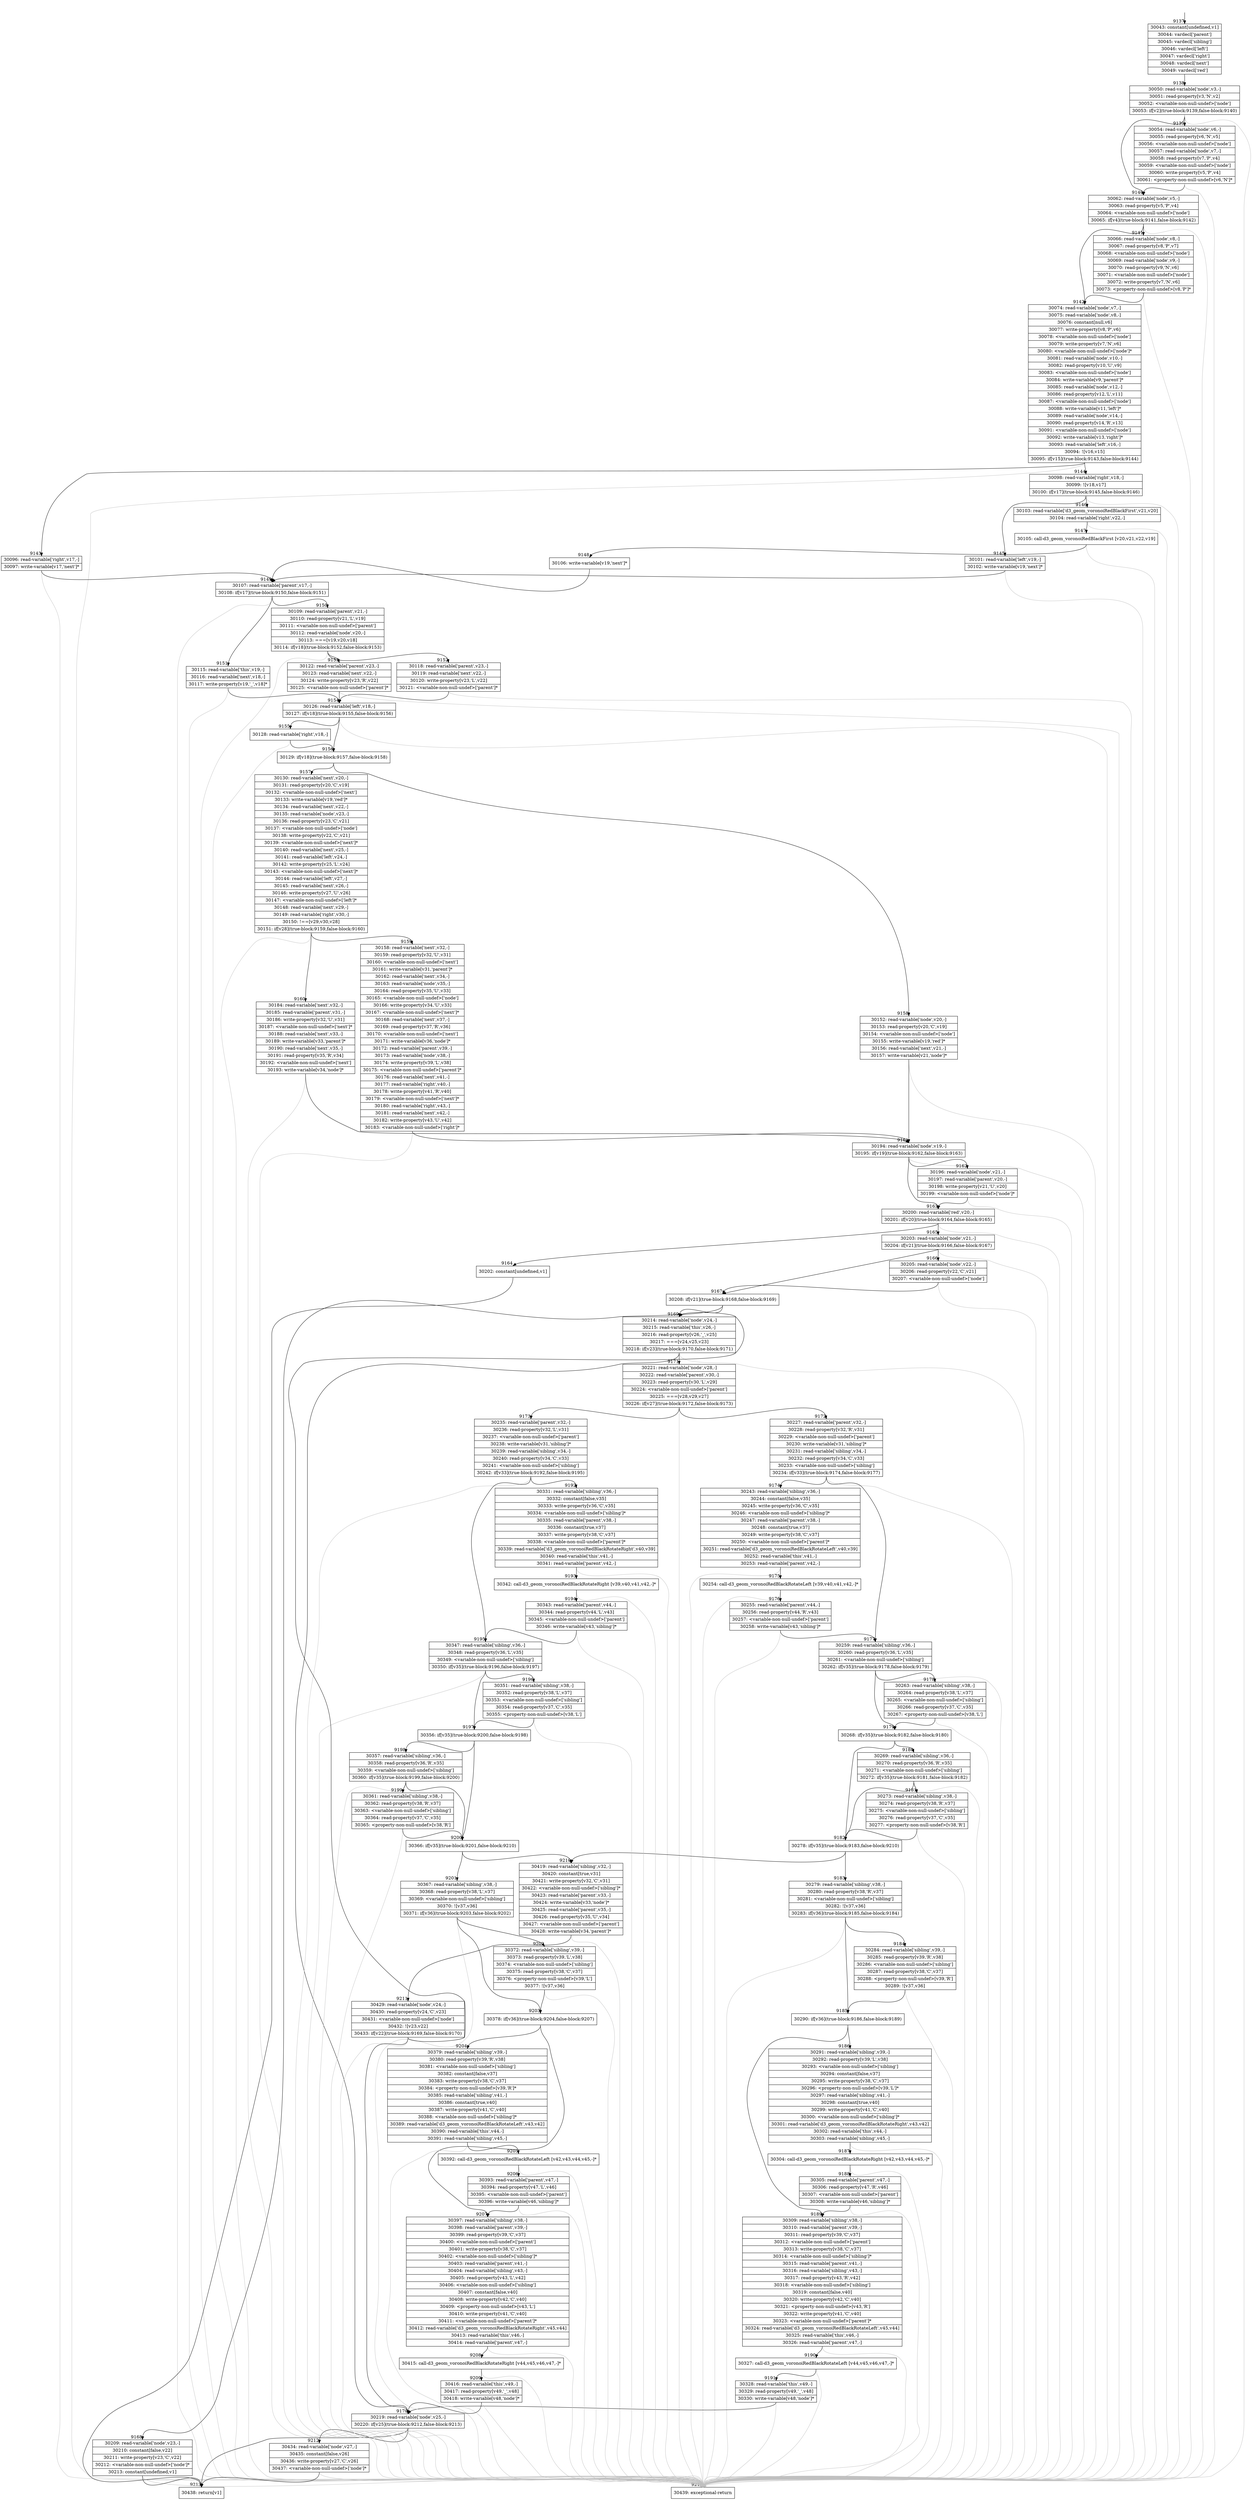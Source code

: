 digraph {
rankdir="TD"
BB_entry847[shape=none,label=""];
BB_entry847 -> BB9137 [tailport=s, headport=n, headlabel="    9137"]
BB9137 [shape=record label="{30043: constant[undefined,v1]|30044: vardecl['parent']|30045: vardecl['sibling']|30046: vardecl['left']|30047: vardecl['right']|30048: vardecl['next']|30049: vardecl['red']}" ] 
BB9137 -> BB9138 [tailport=s, headport=n, headlabel="      9138"]
BB9138 [shape=record label="{30050: read-variable['node',v3,-]|30051: read-property[v3,'N',v2]|30052: \<variable-non-null-undef\>['node']|30053: if[v2](true-block:9139,false-block:9140)}" ] 
BB9138 -> BB9139 [tailport=s, headport=n, headlabel="      9139"]
BB9138 -> BB9140 [tailport=s, headport=n, headlabel="      9140"]
BB9138 -> BB9214 [tailport=s, headport=n, color=gray, headlabel="      9214"]
BB9139 [shape=record label="{30054: read-variable['node',v6,-]|30055: read-property[v6,'N',v5]|30056: \<variable-non-null-undef\>['node']|30057: read-variable['node',v7,-]|30058: read-property[v7,'P',v4]|30059: \<variable-non-null-undef\>['node']|30060: write-property[v5,'P',v4]|30061: \<property-non-null-undef\>[v6,'N']*}" ] 
BB9139 -> BB9140 [tailport=s, headport=n]
BB9139 -> BB9214 [tailport=s, headport=n, color=gray]
BB9140 [shape=record label="{30062: read-variable['node',v5,-]|30063: read-property[v5,'P',v4]|30064: \<variable-non-null-undef\>['node']|30065: if[v4](true-block:9141,false-block:9142)}" ] 
BB9140 -> BB9141 [tailport=s, headport=n, headlabel="      9141"]
BB9140 -> BB9142 [tailport=s, headport=n, headlabel="      9142"]
BB9140 -> BB9214 [tailport=s, headport=n, color=gray]
BB9141 [shape=record label="{30066: read-variable['node',v8,-]|30067: read-property[v8,'P',v7]|30068: \<variable-non-null-undef\>['node']|30069: read-variable['node',v9,-]|30070: read-property[v9,'N',v6]|30071: \<variable-non-null-undef\>['node']|30072: write-property[v7,'N',v6]|30073: \<property-non-null-undef\>[v8,'P']*}" ] 
BB9141 -> BB9142 [tailport=s, headport=n]
BB9141 -> BB9214 [tailport=s, headport=n, color=gray]
BB9142 [shape=record label="{30074: read-variable['node',v7,-]|30075: read-variable['node',v8,-]|30076: constant[null,v6]|30077: write-property[v8,'P',v6]|30078: \<variable-non-null-undef\>['node']|30079: write-property[v7,'N',v6]|30080: \<variable-non-null-undef\>['node']*|30081: read-variable['node',v10,-]|30082: read-property[v10,'U',v9]|30083: \<variable-non-null-undef\>['node']|30084: write-variable[v9,'parent']*|30085: read-variable['node',v12,-]|30086: read-property[v12,'L',v11]|30087: \<variable-non-null-undef\>['node']|30088: write-variable[v11,'left']*|30089: read-variable['node',v14,-]|30090: read-property[v14,'R',v13]|30091: \<variable-non-null-undef\>['node']|30092: write-variable[v13,'right']*|30093: read-variable['left',v16,-]|30094: ![v16,v15]|30095: if[v15](true-block:9143,false-block:9144)}" ] 
BB9142 -> BB9143 [tailport=s, headport=n, headlabel="      9143"]
BB9142 -> BB9144 [tailport=s, headport=n, headlabel="      9144"]
BB9142 -> BB9214 [tailport=s, headport=n, color=gray]
BB9143 [shape=record label="{30096: read-variable['right',v17,-]|30097: write-variable[v17,'next']*}" ] 
BB9143 -> BB9149 [tailport=s, headport=n, headlabel="      9149"]
BB9143 -> BB9214 [tailport=s, headport=n, color=gray]
BB9144 [shape=record label="{30098: read-variable['right',v18,-]|30099: ![v18,v17]|30100: if[v17](true-block:9145,false-block:9146)}" ] 
BB9144 -> BB9145 [tailport=s, headport=n, headlabel="      9145"]
BB9144 -> BB9146 [tailport=s, headport=n, headlabel="      9146"]
BB9144 -> BB9214 [tailport=s, headport=n, color=gray]
BB9145 [shape=record label="{30101: read-variable['left',v19,-]|30102: write-variable[v19,'next']*}" ] 
BB9145 -> BB9149 [tailport=s, headport=n]
BB9145 -> BB9214 [tailport=s, headport=n, color=gray]
BB9146 [shape=record label="{30103: read-variable['d3_geom_voronoiRedBlackFirst',v21,v20]|30104: read-variable['right',v22,-]}" ] 
BB9146 -> BB9147 [tailport=s, headport=n, headlabel="      9147"]
BB9146 -> BB9214 [tailport=s, headport=n, color=gray]
BB9147 [shape=record label="{30105: call-d3_geom_voronoiRedBlackFirst [v20,v21,v22,v19]}" ] 
BB9147 -> BB9148 [tailport=s, headport=n, headlabel="      9148"]
BB9147 -> BB9214 [tailport=s, headport=n, color=gray]
BB9148 [shape=record label="{30106: write-variable[v19,'next']*}" ] 
BB9148 -> BB9149 [tailport=s, headport=n]
BB9149 [shape=record label="{30107: read-variable['parent',v17,-]|30108: if[v17](true-block:9150,false-block:9151)}" ] 
BB9149 -> BB9150 [tailport=s, headport=n, headlabel="      9150"]
BB9149 -> BB9151 [tailport=s, headport=n, headlabel="      9151"]
BB9149 -> BB9214 [tailport=s, headport=n, color=gray]
BB9150 [shape=record label="{30109: read-variable['parent',v21,-]|30110: read-property[v21,'L',v19]|30111: \<variable-non-null-undef\>['parent']|30112: read-variable['node',v20,-]|30113: ===[v19,v20,v18]|30114: if[v18](true-block:9152,false-block:9153)}" ] 
BB9150 -> BB9152 [tailport=s, headport=n, headlabel="      9152"]
BB9150 -> BB9153 [tailport=s, headport=n, headlabel="      9153"]
BB9150 -> BB9214 [tailport=s, headport=n, color=gray]
BB9151 [shape=record label="{30115: read-variable['this',v19,-]|30116: read-variable['next',v18,-]|30117: write-property[v19,'_',v18]*}" ] 
BB9151 -> BB9154 [tailport=s, headport=n, headlabel="      9154"]
BB9151 -> BB9214 [tailport=s, headport=n, color=gray]
BB9152 [shape=record label="{30118: read-variable['parent',v23,-]|30119: read-variable['next',v22,-]|30120: write-property[v23,'L',v22]|30121: \<variable-non-null-undef\>['parent']*}" ] 
BB9152 -> BB9154 [tailport=s, headport=n]
BB9152 -> BB9214 [tailport=s, headport=n, color=gray]
BB9153 [shape=record label="{30122: read-variable['parent',v23,-]|30123: read-variable['next',v22,-]|30124: write-property[v23,'R',v22]|30125: \<variable-non-null-undef\>['parent']*}" ] 
BB9153 -> BB9154 [tailport=s, headport=n]
BB9153 -> BB9214 [tailport=s, headport=n, color=gray]
BB9154 [shape=record label="{30126: read-variable['left',v18,-]|30127: if[v18](true-block:9155,false-block:9156)}" ] 
BB9154 -> BB9156 [tailport=s, headport=n, headlabel="      9156"]
BB9154 -> BB9155 [tailport=s, headport=n, headlabel="      9155"]
BB9154 -> BB9214 [tailport=s, headport=n, color=gray]
BB9155 [shape=record label="{30128: read-variable['right',v18,-]}" ] 
BB9155 -> BB9156 [tailport=s, headport=n]
BB9155 -> BB9214 [tailport=s, headport=n, color=gray]
BB9156 [shape=record label="{30129: if[v18](true-block:9157,false-block:9158)}" ] 
BB9156 -> BB9157 [tailport=s, headport=n, headlabel="      9157"]
BB9156 -> BB9158 [tailport=s, headport=n, headlabel="      9158"]
BB9157 [shape=record label="{30130: read-variable['next',v20,-]|30131: read-property[v20,'C',v19]|30132: \<variable-non-null-undef\>['next']|30133: write-variable[v19,'red']*|30134: read-variable['next',v22,-]|30135: read-variable['node',v23,-]|30136: read-property[v23,'C',v21]|30137: \<variable-non-null-undef\>['node']|30138: write-property[v22,'C',v21]|30139: \<variable-non-null-undef\>['next']*|30140: read-variable['next',v25,-]|30141: read-variable['left',v24,-]|30142: write-property[v25,'L',v24]|30143: \<variable-non-null-undef\>['next']*|30144: read-variable['left',v27,-]|30145: read-variable['next',v26,-]|30146: write-property[v27,'U',v26]|30147: \<variable-non-null-undef\>['left']*|30148: read-variable['next',v29,-]|30149: read-variable['right',v30,-]|30150: !==[v29,v30,v28]|30151: if[v28](true-block:9159,false-block:9160)}" ] 
BB9157 -> BB9159 [tailport=s, headport=n, headlabel="      9159"]
BB9157 -> BB9160 [tailport=s, headport=n, headlabel="      9160"]
BB9157 -> BB9214 [tailport=s, headport=n, color=gray]
BB9158 [shape=record label="{30152: read-variable['node',v20,-]|30153: read-property[v20,'C',v19]|30154: \<variable-non-null-undef\>['node']|30155: write-variable[v19,'red']*|30156: read-variable['next',v21,-]|30157: write-variable[v21,'node']*}" ] 
BB9158 -> BB9161 [tailport=s, headport=n, headlabel="      9161"]
BB9158 -> BB9214 [tailport=s, headport=n, color=gray]
BB9159 [shape=record label="{30158: read-variable['next',v32,-]|30159: read-property[v32,'U',v31]|30160: \<variable-non-null-undef\>['next']|30161: write-variable[v31,'parent']*|30162: read-variable['next',v34,-]|30163: read-variable['node',v35,-]|30164: read-property[v35,'U',v33]|30165: \<variable-non-null-undef\>['node']|30166: write-property[v34,'U',v33]|30167: \<variable-non-null-undef\>['next']*|30168: read-variable['next',v37,-]|30169: read-property[v37,'R',v36]|30170: \<variable-non-null-undef\>['next']|30171: write-variable[v36,'node']*|30172: read-variable['parent',v39,-]|30173: read-variable['node',v38,-]|30174: write-property[v39,'L',v38]|30175: \<variable-non-null-undef\>['parent']*|30176: read-variable['next',v41,-]|30177: read-variable['right',v40,-]|30178: write-property[v41,'R',v40]|30179: \<variable-non-null-undef\>['next']*|30180: read-variable['right',v43,-]|30181: read-variable['next',v42,-]|30182: write-property[v43,'U',v42]|30183: \<variable-non-null-undef\>['right']*}" ] 
BB9159 -> BB9161 [tailport=s, headport=n]
BB9159 -> BB9214 [tailport=s, headport=n, color=gray]
BB9160 [shape=record label="{30184: read-variable['next',v32,-]|30185: read-variable['parent',v31,-]|30186: write-property[v32,'U',v31]|30187: \<variable-non-null-undef\>['next']*|30188: read-variable['next',v33,-]|30189: write-variable[v33,'parent']*|30190: read-variable['next',v35,-]|30191: read-property[v35,'R',v34]|30192: \<variable-non-null-undef\>['next']|30193: write-variable[v34,'node']*}" ] 
BB9160 -> BB9161 [tailport=s, headport=n]
BB9160 -> BB9214 [tailport=s, headport=n, color=gray]
BB9161 [shape=record label="{30194: read-variable['node',v19,-]|30195: if[v19](true-block:9162,false-block:9163)}" ] 
BB9161 -> BB9162 [tailport=s, headport=n, headlabel="      9162"]
BB9161 -> BB9163 [tailport=s, headport=n, headlabel="      9163"]
BB9161 -> BB9214 [tailport=s, headport=n, color=gray]
BB9162 [shape=record label="{30196: read-variable['node',v21,-]|30197: read-variable['parent',v20,-]|30198: write-property[v21,'U',v20]|30199: \<variable-non-null-undef\>['node']*}" ] 
BB9162 -> BB9163 [tailport=s, headport=n]
BB9162 -> BB9214 [tailport=s, headport=n, color=gray]
BB9163 [shape=record label="{30200: read-variable['red',v20,-]|30201: if[v20](true-block:9164,false-block:9165)}" ] 
BB9163 -> BB9164 [tailport=s, headport=n, headlabel="      9164"]
BB9163 -> BB9165 [tailport=s, headport=n, headlabel="      9165"]
BB9163 -> BB9214 [tailport=s, headport=n, color=gray]
BB9164 [shape=record label="{30202: constant[undefined,v1]}" ] 
BB9164 -> BB9213 [tailport=s, headport=n, headlabel="      9213"]
BB9165 [shape=record label="{30203: read-variable['node',v21,-]|30204: if[v21](true-block:9166,false-block:9167)}" ] 
BB9165 -> BB9167 [tailport=s, headport=n, headlabel="      9167"]
BB9165 -> BB9166 [tailport=s, headport=n, headlabel="      9166"]
BB9165 -> BB9214 [tailport=s, headport=n, color=gray]
BB9166 [shape=record label="{30205: read-variable['node',v22,-]|30206: read-property[v22,'C',v21]|30207: \<variable-non-null-undef\>['node']}" ] 
BB9166 -> BB9167 [tailport=s, headport=n]
BB9166 -> BB9214 [tailport=s, headport=n, color=gray]
BB9167 [shape=record label="{30208: if[v21](true-block:9168,false-block:9169)}" ] 
BB9167 -> BB9168 [tailport=s, headport=n, headlabel="      9168"]
BB9167 -> BB9169 [tailport=s, headport=n, headlabel="      9169"]
BB9168 [shape=record label="{30209: read-variable['node',v23,-]|30210: constant[false,v22]|30211: write-property[v23,'C',v22]|30212: \<variable-non-null-undef\>['node']*|30213: constant[undefined,v1]}" ] 
BB9168 -> BB9213 [tailport=s, headport=n]
BB9168 -> BB9214 [tailport=s, headport=n, color=gray]
BB9169 [shape=record label="{30214: read-variable['node',v24,-]|30215: read-variable['this',v26,-]|30216: read-property[v26,'_',v25]|30217: ===[v24,v25,v23]|30218: if[v23](true-block:9170,false-block:9171)}" ] 
BB9169 -> BB9170 [tailport=s, headport=n, headlabel="      9170"]
BB9169 -> BB9171 [tailport=s, headport=n, headlabel="      9171"]
BB9169 -> BB9214 [tailport=s, headport=n, color=gray]
BB9170 [shape=record label="{30219: read-variable['node',v25,-]|30220: if[v25](true-block:9212,false-block:9213)}" ] 
BB9170 -> BB9212 [tailport=s, headport=n, headlabel="      9212"]
BB9170 -> BB9213 [tailport=s, headport=n]
BB9170 -> BB9214 [tailport=s, headport=n, color=gray]
BB9171 [shape=record label="{30221: read-variable['node',v28,-]|30222: read-variable['parent',v30,-]|30223: read-property[v30,'L',v29]|30224: \<variable-non-null-undef\>['parent']|30225: ===[v28,v29,v27]|30226: if[v27](true-block:9172,false-block:9173)}" ] 
BB9171 -> BB9172 [tailport=s, headport=n, headlabel="      9172"]
BB9171 -> BB9173 [tailport=s, headport=n, headlabel="      9173"]
BB9171 -> BB9214 [tailport=s, headport=n, color=gray]
BB9172 [shape=record label="{30227: read-variable['parent',v32,-]|30228: read-property[v32,'R',v31]|30229: \<variable-non-null-undef\>['parent']|30230: write-variable[v31,'sibling']*|30231: read-variable['sibling',v34,-]|30232: read-property[v34,'C',v33]|30233: \<variable-non-null-undef\>['sibling']|30234: if[v33](true-block:9174,false-block:9177)}" ] 
BB9172 -> BB9174 [tailport=s, headport=n, headlabel="      9174"]
BB9172 -> BB9177 [tailport=s, headport=n, headlabel="      9177"]
BB9172 -> BB9214 [tailport=s, headport=n, color=gray]
BB9173 [shape=record label="{30235: read-variable['parent',v32,-]|30236: read-property[v32,'L',v31]|30237: \<variable-non-null-undef\>['parent']|30238: write-variable[v31,'sibling']*|30239: read-variable['sibling',v34,-]|30240: read-property[v34,'C',v33]|30241: \<variable-non-null-undef\>['sibling']|30242: if[v33](true-block:9192,false-block:9195)}" ] 
BB9173 -> BB9192 [tailport=s, headport=n, headlabel="      9192"]
BB9173 -> BB9195 [tailport=s, headport=n, headlabel="      9195"]
BB9173 -> BB9214 [tailport=s, headport=n, color=gray]
BB9174 [shape=record label="{30243: read-variable['sibling',v36,-]|30244: constant[false,v35]|30245: write-property[v36,'C',v35]|30246: \<variable-non-null-undef\>['sibling']*|30247: read-variable['parent',v38,-]|30248: constant[true,v37]|30249: write-property[v38,'C',v37]|30250: \<variable-non-null-undef\>['parent']*|30251: read-variable['d3_geom_voronoiRedBlackRotateLeft',v40,v39]|30252: read-variable['this',v41,-]|30253: read-variable['parent',v42,-]}" ] 
BB9174 -> BB9175 [tailport=s, headport=n, headlabel="      9175"]
BB9174 -> BB9214 [tailport=s, headport=n, color=gray]
BB9175 [shape=record label="{30254: call-d3_geom_voronoiRedBlackRotateLeft [v39,v40,v41,v42,-]*}" ] 
BB9175 -> BB9176 [tailport=s, headport=n, headlabel="      9176"]
BB9175 -> BB9214 [tailport=s, headport=n, color=gray]
BB9176 [shape=record label="{30255: read-variable['parent',v44,-]|30256: read-property[v44,'R',v43]|30257: \<variable-non-null-undef\>['parent']|30258: write-variable[v43,'sibling']*}" ] 
BB9176 -> BB9177 [tailport=s, headport=n]
BB9176 -> BB9214 [tailport=s, headport=n, color=gray]
BB9177 [shape=record label="{30259: read-variable['sibling',v36,-]|30260: read-property[v36,'L',v35]|30261: \<variable-non-null-undef\>['sibling']|30262: if[v35](true-block:9178,false-block:9179)}" ] 
BB9177 -> BB9179 [tailport=s, headport=n, headlabel="      9179"]
BB9177 -> BB9178 [tailport=s, headport=n, headlabel="      9178"]
BB9177 -> BB9214 [tailport=s, headport=n, color=gray]
BB9178 [shape=record label="{30263: read-variable['sibling',v38,-]|30264: read-property[v38,'L',v37]|30265: \<variable-non-null-undef\>['sibling']|30266: read-property[v37,'C',v35]|30267: \<property-non-null-undef\>[v38,'L']}" ] 
BB9178 -> BB9179 [tailport=s, headport=n]
BB9178 -> BB9214 [tailport=s, headport=n, color=gray]
BB9179 [shape=record label="{30268: if[v35](true-block:9182,false-block:9180)}" ] 
BB9179 -> BB9182 [tailport=s, headport=n, headlabel="      9182"]
BB9179 -> BB9180 [tailport=s, headport=n, headlabel="      9180"]
BB9180 [shape=record label="{30269: read-variable['sibling',v36,-]|30270: read-property[v36,'R',v35]|30271: \<variable-non-null-undef\>['sibling']|30272: if[v35](true-block:9181,false-block:9182)}" ] 
BB9180 -> BB9182 [tailport=s, headport=n]
BB9180 -> BB9181 [tailport=s, headport=n, headlabel="      9181"]
BB9180 -> BB9214 [tailport=s, headport=n, color=gray]
BB9181 [shape=record label="{30273: read-variable['sibling',v38,-]|30274: read-property[v38,'R',v37]|30275: \<variable-non-null-undef\>['sibling']|30276: read-property[v37,'C',v35]|30277: \<property-non-null-undef\>[v38,'R']}" ] 
BB9181 -> BB9182 [tailport=s, headport=n]
BB9181 -> BB9214 [tailport=s, headport=n, color=gray]
BB9182 [shape=record label="{30278: if[v35](true-block:9183,false-block:9210)}" ] 
BB9182 -> BB9183 [tailport=s, headport=n, headlabel="      9183"]
BB9182 -> BB9210 [tailport=s, headport=n, headlabel="      9210"]
BB9183 [shape=record label="{30279: read-variable['sibling',v38,-]|30280: read-property[v38,'R',v37]|30281: \<variable-non-null-undef\>['sibling']|30282: ![v37,v36]|30283: if[v36](true-block:9185,false-block:9184)}" ] 
BB9183 -> BB9185 [tailport=s, headport=n, headlabel="      9185"]
BB9183 -> BB9184 [tailport=s, headport=n, headlabel="      9184"]
BB9183 -> BB9214 [tailport=s, headport=n, color=gray]
BB9184 [shape=record label="{30284: read-variable['sibling',v39,-]|30285: read-property[v39,'R',v38]|30286: \<variable-non-null-undef\>['sibling']|30287: read-property[v38,'C',v37]|30288: \<property-non-null-undef\>[v39,'R']|30289: ![v37,v36]}" ] 
BB9184 -> BB9185 [tailport=s, headport=n]
BB9184 -> BB9214 [tailport=s, headport=n, color=gray]
BB9185 [shape=record label="{30290: if[v36](true-block:9186,false-block:9189)}" ] 
BB9185 -> BB9186 [tailport=s, headport=n, headlabel="      9186"]
BB9185 -> BB9189 [tailport=s, headport=n, headlabel="      9189"]
BB9186 [shape=record label="{30291: read-variable['sibling',v39,-]|30292: read-property[v39,'L',v38]|30293: \<variable-non-null-undef\>['sibling']|30294: constant[false,v37]|30295: write-property[v38,'C',v37]|30296: \<property-non-null-undef\>[v39,'L']*|30297: read-variable['sibling',v41,-]|30298: constant[true,v40]|30299: write-property[v41,'C',v40]|30300: \<variable-non-null-undef\>['sibling']*|30301: read-variable['d3_geom_voronoiRedBlackRotateRight',v43,v42]|30302: read-variable['this',v44,-]|30303: read-variable['sibling',v45,-]}" ] 
BB9186 -> BB9187 [tailport=s, headport=n, headlabel="      9187"]
BB9186 -> BB9214 [tailport=s, headport=n, color=gray]
BB9187 [shape=record label="{30304: call-d3_geom_voronoiRedBlackRotateRight [v42,v43,v44,v45,-]*}" ] 
BB9187 -> BB9188 [tailport=s, headport=n, headlabel="      9188"]
BB9187 -> BB9214 [tailport=s, headport=n, color=gray]
BB9188 [shape=record label="{30305: read-variable['parent',v47,-]|30306: read-property[v47,'R',v46]|30307: \<variable-non-null-undef\>['parent']|30308: write-variable[v46,'sibling']*}" ] 
BB9188 -> BB9189 [tailport=s, headport=n]
BB9188 -> BB9214 [tailport=s, headport=n, color=gray]
BB9189 [shape=record label="{30309: read-variable['sibling',v38,-]|30310: read-variable['parent',v39,-]|30311: read-property[v39,'C',v37]|30312: \<variable-non-null-undef\>['parent']|30313: write-property[v38,'C',v37]|30314: \<variable-non-null-undef\>['sibling']*|30315: read-variable['parent',v41,-]|30316: read-variable['sibling',v43,-]|30317: read-property[v43,'R',v42]|30318: \<variable-non-null-undef\>['sibling']|30319: constant[false,v40]|30320: write-property[v42,'C',v40]|30321: \<property-non-null-undef\>[v43,'R']|30322: write-property[v41,'C',v40]|30323: \<variable-non-null-undef\>['parent']*|30324: read-variable['d3_geom_voronoiRedBlackRotateLeft',v45,v44]|30325: read-variable['this',v46,-]|30326: read-variable['parent',v47,-]}" ] 
BB9189 -> BB9190 [tailport=s, headport=n, headlabel="      9190"]
BB9189 -> BB9214 [tailport=s, headport=n, color=gray]
BB9190 [shape=record label="{30327: call-d3_geom_voronoiRedBlackRotateLeft [v44,v45,v46,v47,-]*}" ] 
BB9190 -> BB9191 [tailport=s, headport=n, headlabel="      9191"]
BB9190 -> BB9214 [tailport=s, headport=n, color=gray]
BB9191 [shape=record label="{30328: read-variable['this',v49,-]|30329: read-property[v49,'_',v48]|30330: write-variable[v48,'node']*}" ] 
BB9191 -> BB9170 [tailport=s, headport=n]
BB9191 -> BB9214 [tailport=s, headport=n, color=gray]
BB9192 [shape=record label="{30331: read-variable['sibling',v36,-]|30332: constant[false,v35]|30333: write-property[v36,'C',v35]|30334: \<variable-non-null-undef\>['sibling']*|30335: read-variable['parent',v38,-]|30336: constant[true,v37]|30337: write-property[v38,'C',v37]|30338: \<variable-non-null-undef\>['parent']*|30339: read-variable['d3_geom_voronoiRedBlackRotateRight',v40,v39]|30340: read-variable['this',v41,-]|30341: read-variable['parent',v42,-]}" ] 
BB9192 -> BB9193 [tailport=s, headport=n, headlabel="      9193"]
BB9192 -> BB9214 [tailport=s, headport=n, color=gray]
BB9193 [shape=record label="{30342: call-d3_geom_voronoiRedBlackRotateRight [v39,v40,v41,v42,-]*}" ] 
BB9193 -> BB9194 [tailport=s, headport=n, headlabel="      9194"]
BB9193 -> BB9214 [tailport=s, headport=n, color=gray]
BB9194 [shape=record label="{30343: read-variable['parent',v44,-]|30344: read-property[v44,'L',v43]|30345: \<variable-non-null-undef\>['parent']|30346: write-variable[v43,'sibling']*}" ] 
BB9194 -> BB9195 [tailport=s, headport=n]
BB9194 -> BB9214 [tailport=s, headport=n, color=gray]
BB9195 [shape=record label="{30347: read-variable['sibling',v36,-]|30348: read-property[v36,'L',v35]|30349: \<variable-non-null-undef\>['sibling']|30350: if[v35](true-block:9196,false-block:9197)}" ] 
BB9195 -> BB9197 [tailport=s, headport=n, headlabel="      9197"]
BB9195 -> BB9196 [tailport=s, headport=n, headlabel="      9196"]
BB9195 -> BB9214 [tailport=s, headport=n, color=gray]
BB9196 [shape=record label="{30351: read-variable['sibling',v38,-]|30352: read-property[v38,'L',v37]|30353: \<variable-non-null-undef\>['sibling']|30354: read-property[v37,'C',v35]|30355: \<property-non-null-undef\>[v38,'L']}" ] 
BB9196 -> BB9197 [tailport=s, headport=n]
BB9196 -> BB9214 [tailport=s, headport=n, color=gray]
BB9197 [shape=record label="{30356: if[v35](true-block:9200,false-block:9198)}" ] 
BB9197 -> BB9200 [tailport=s, headport=n, headlabel="      9200"]
BB9197 -> BB9198 [tailport=s, headport=n, headlabel="      9198"]
BB9198 [shape=record label="{30357: read-variable['sibling',v36,-]|30358: read-property[v36,'R',v35]|30359: \<variable-non-null-undef\>['sibling']|30360: if[v35](true-block:9199,false-block:9200)}" ] 
BB9198 -> BB9200 [tailport=s, headport=n]
BB9198 -> BB9199 [tailport=s, headport=n, headlabel="      9199"]
BB9198 -> BB9214 [tailport=s, headport=n, color=gray]
BB9199 [shape=record label="{30361: read-variable['sibling',v38,-]|30362: read-property[v38,'R',v37]|30363: \<variable-non-null-undef\>['sibling']|30364: read-property[v37,'C',v35]|30365: \<property-non-null-undef\>[v38,'R']}" ] 
BB9199 -> BB9200 [tailport=s, headport=n]
BB9199 -> BB9214 [tailport=s, headport=n, color=gray]
BB9200 [shape=record label="{30366: if[v35](true-block:9201,false-block:9210)}" ] 
BB9200 -> BB9201 [tailport=s, headport=n, headlabel="      9201"]
BB9200 -> BB9210 [tailport=s, headport=n]
BB9201 [shape=record label="{30367: read-variable['sibling',v38,-]|30368: read-property[v38,'L',v37]|30369: \<variable-non-null-undef\>['sibling']|30370: ![v37,v36]|30371: if[v36](true-block:9203,false-block:9202)}" ] 
BB9201 -> BB9203 [tailport=s, headport=n, headlabel="      9203"]
BB9201 -> BB9202 [tailport=s, headport=n, headlabel="      9202"]
BB9201 -> BB9214 [tailport=s, headport=n, color=gray]
BB9202 [shape=record label="{30372: read-variable['sibling',v39,-]|30373: read-property[v39,'L',v38]|30374: \<variable-non-null-undef\>['sibling']|30375: read-property[v38,'C',v37]|30376: \<property-non-null-undef\>[v39,'L']|30377: ![v37,v36]}" ] 
BB9202 -> BB9203 [tailport=s, headport=n]
BB9202 -> BB9214 [tailport=s, headport=n, color=gray]
BB9203 [shape=record label="{30378: if[v36](true-block:9204,false-block:9207)}" ] 
BB9203 -> BB9204 [tailport=s, headport=n, headlabel="      9204"]
BB9203 -> BB9207 [tailport=s, headport=n, headlabel="      9207"]
BB9204 [shape=record label="{30379: read-variable['sibling',v39,-]|30380: read-property[v39,'R',v38]|30381: \<variable-non-null-undef\>['sibling']|30382: constant[false,v37]|30383: write-property[v38,'C',v37]|30384: \<property-non-null-undef\>[v39,'R']*|30385: read-variable['sibling',v41,-]|30386: constant[true,v40]|30387: write-property[v41,'C',v40]|30388: \<variable-non-null-undef\>['sibling']*|30389: read-variable['d3_geom_voronoiRedBlackRotateLeft',v43,v42]|30390: read-variable['this',v44,-]|30391: read-variable['sibling',v45,-]}" ] 
BB9204 -> BB9205 [tailport=s, headport=n, headlabel="      9205"]
BB9204 -> BB9214 [tailport=s, headport=n, color=gray]
BB9205 [shape=record label="{30392: call-d3_geom_voronoiRedBlackRotateLeft [v42,v43,v44,v45,-]*}" ] 
BB9205 -> BB9206 [tailport=s, headport=n, headlabel="      9206"]
BB9205 -> BB9214 [tailport=s, headport=n, color=gray]
BB9206 [shape=record label="{30393: read-variable['parent',v47,-]|30394: read-property[v47,'L',v46]|30395: \<variable-non-null-undef\>['parent']|30396: write-variable[v46,'sibling']*}" ] 
BB9206 -> BB9207 [tailport=s, headport=n]
BB9206 -> BB9214 [tailport=s, headport=n, color=gray]
BB9207 [shape=record label="{30397: read-variable['sibling',v38,-]|30398: read-variable['parent',v39,-]|30399: read-property[v39,'C',v37]|30400: \<variable-non-null-undef\>['parent']|30401: write-property[v38,'C',v37]|30402: \<variable-non-null-undef\>['sibling']*|30403: read-variable['parent',v41,-]|30404: read-variable['sibling',v43,-]|30405: read-property[v43,'L',v42]|30406: \<variable-non-null-undef\>['sibling']|30407: constant[false,v40]|30408: write-property[v42,'C',v40]|30409: \<property-non-null-undef\>[v43,'L']|30410: write-property[v41,'C',v40]|30411: \<variable-non-null-undef\>['parent']*|30412: read-variable['d3_geom_voronoiRedBlackRotateRight',v45,v44]|30413: read-variable['this',v46,-]|30414: read-variable['parent',v47,-]}" ] 
BB9207 -> BB9208 [tailport=s, headport=n, headlabel="      9208"]
BB9207 -> BB9214 [tailport=s, headport=n, color=gray]
BB9208 [shape=record label="{30415: call-d3_geom_voronoiRedBlackRotateRight [v44,v45,v46,v47,-]*}" ] 
BB9208 -> BB9209 [tailport=s, headport=n, headlabel="      9209"]
BB9208 -> BB9214 [tailport=s, headport=n, color=gray]
BB9209 [shape=record label="{30416: read-variable['this',v49,-]|30417: read-property[v49,'_',v48]|30418: write-variable[v48,'node']*}" ] 
BB9209 -> BB9170 [tailport=s, headport=n]
BB9209 -> BB9214 [tailport=s, headport=n, color=gray]
BB9210 [shape=record label="{30419: read-variable['sibling',v32,-]|30420: constant[true,v31]|30421: write-property[v32,'C',v31]|30422: \<variable-non-null-undef\>['sibling']*|30423: read-variable['parent',v33,-]|30424: write-variable[v33,'node']*|30425: read-variable['parent',v35,-]|30426: read-property[v35,'U',v34]|30427: \<variable-non-null-undef\>['parent']|30428: write-variable[v34,'parent']*}" ] 
BB9210 -> BB9211 [tailport=s, headport=n, headlabel="      9211"]
BB9210 -> BB9214 [tailport=s, headport=n, color=gray]
BB9211 [shape=record label="{30429: read-variable['node',v24,-]|30430: read-property[v24,'C',v23]|30431: \<variable-non-null-undef\>['node']|30432: ![v23,v22]|30433: if[v22](true-block:9169,false-block:9170)}" ] 
BB9211 -> BB9169 [tailport=s, headport=n]
BB9211 -> BB9170 [tailport=s, headport=n]
BB9211 -> BB9214 [tailport=s, headport=n, color=gray]
BB9212 [shape=record label="{30434: read-variable['node',v27,-]|30435: constant[false,v26]|30436: write-property[v27,'C',v26]|30437: \<variable-non-null-undef\>['node']*}" ] 
BB9212 -> BB9213 [tailport=s, headport=n]
BB9212 -> BB9214 [tailport=s, headport=n, color=gray]
BB9213 [shape=record label="{30438: return[v1]}" ] 
BB9214 [shape=record label="{30439: exceptional-return}" ] 
//#$~ 5405
}

